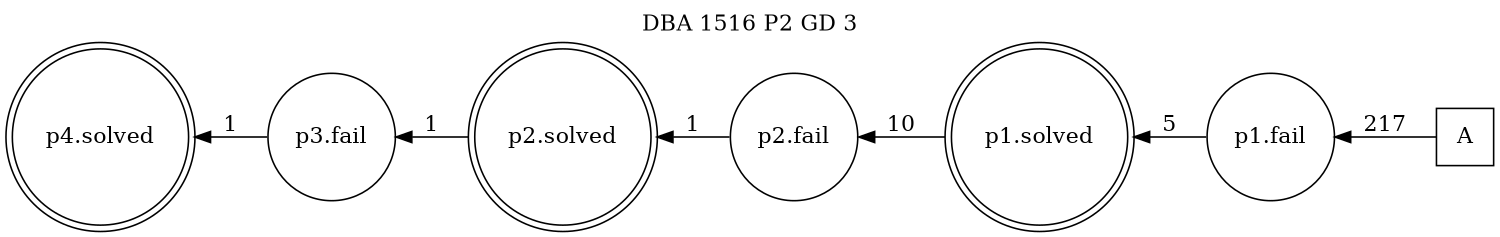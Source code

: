 digraph DBA_1516_P2_GD_3_GOOD {
labelloc="tl"
label= " DBA 1516 P2 GD 3 "
rankdir="RL";
graph [ size=" 10 , 10 !"]

"A" [shape="square" label="A"]
"p1.fail" [shape="circle" label="p1.fail"]
"p1.solved" [shape="doublecircle" label="p1.solved"]
"p2.fail" [shape="circle" label="p2.fail"]
"p2.solved" [shape="doublecircle" label="p2.solved"]
"p3.fail" [shape="circle" label="p3.fail"]
"p4.solved" [shape="doublecircle" label="p4.solved"]
"A" -> "p1.fail" [ label=217]
"p1.fail" -> "p1.solved" [ label=5]
"p1.solved" -> "p2.fail" [ label=10]
"p2.fail" -> "p2.solved" [ label=1]
"p2.solved" -> "p3.fail" [ label=1]
"p3.fail" -> "p4.solved" [ label=1]
}
